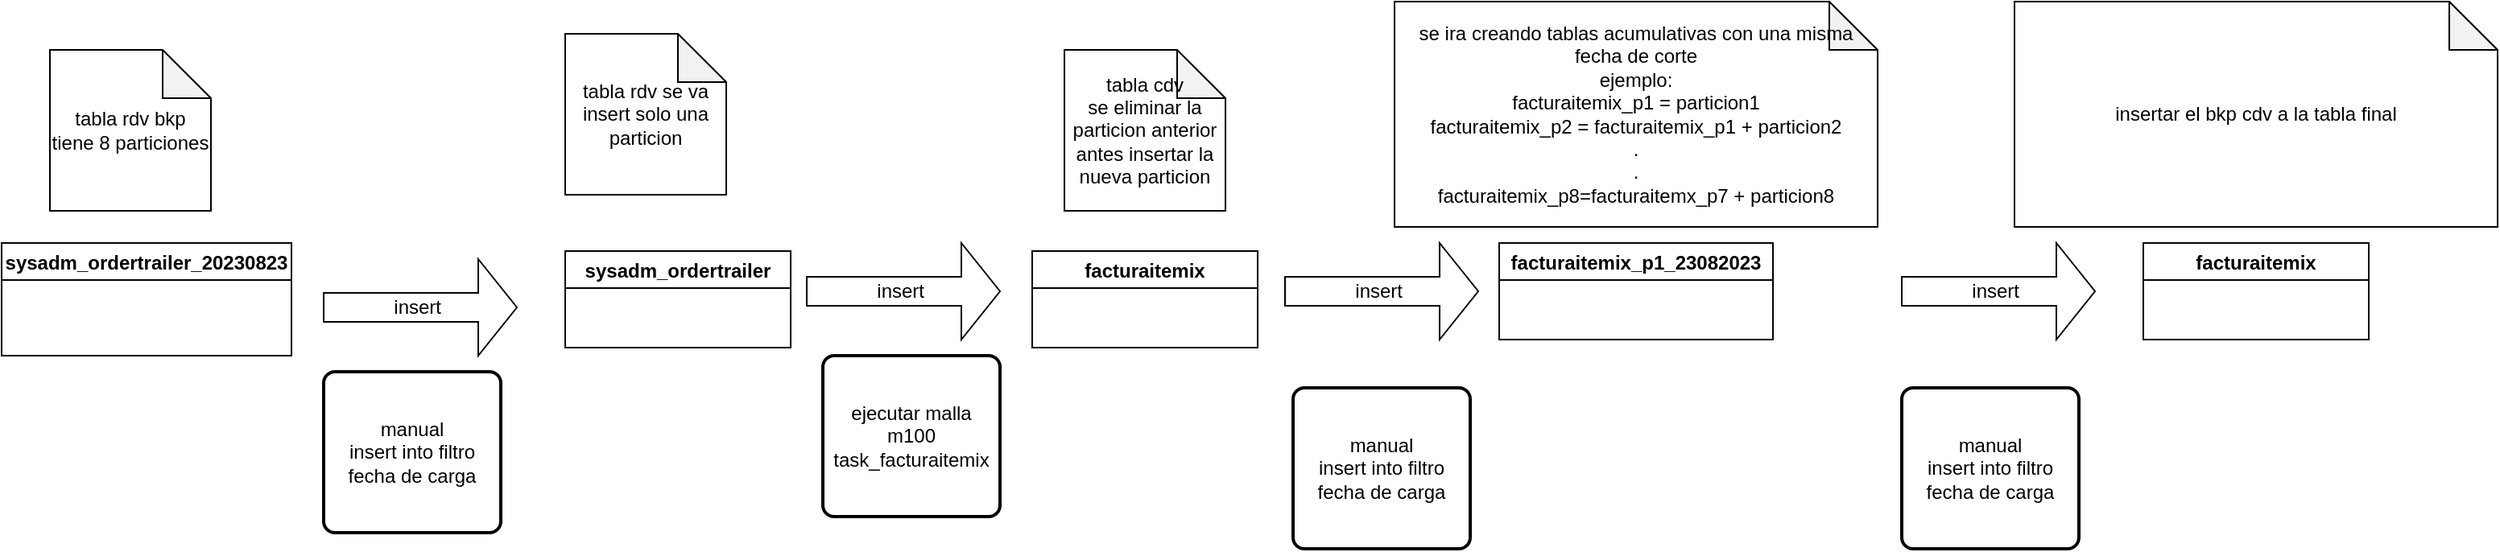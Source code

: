 <mxfile version="21.6.8" type="github">
  <diagram name="Página-1" id="nFpaF7s9Qfsoru6N3irY">
    <mxGraphModel dx="1720" dy="723" grid="1" gridSize="10" guides="1" tooltips="1" connect="1" arrows="1" fold="1" page="1" pageScale="1" pageWidth="827" pageHeight="1169" math="0" shadow="0">
      <root>
        <mxCell id="0" />
        <mxCell id="1" parent="0" />
        <mxCell id="BSzU_jYwE1g2hdjrRCdS-2" value="sysadm_ordertrailer" style="swimlane;" vertex="1" parent="1">
          <mxGeometry x="380" y="155" width="140" height="60" as="geometry" />
        </mxCell>
        <mxCell id="BSzU_jYwE1g2hdjrRCdS-3" value="tabla rdv bkp tiene 8 particiones" style="shape=note;whiteSpace=wrap;html=1;backgroundOutline=1;darkOpacity=0.05;" vertex="1" parent="1">
          <mxGeometry x="60" y="30" width="100" height="100" as="geometry" />
        </mxCell>
        <mxCell id="BSzU_jYwE1g2hdjrRCdS-4" value="sysadm_ordertrailer_20230823" style="swimlane;" vertex="1" parent="1">
          <mxGeometry x="30" y="150" width="180" height="70" as="geometry" />
        </mxCell>
        <mxCell id="BSzU_jYwE1g2hdjrRCdS-5" value="insert&amp;nbsp;" style="shape=singleArrow;whiteSpace=wrap;html=1;" vertex="1" parent="1">
          <mxGeometry x="230" y="160" width="120" height="60" as="geometry" />
        </mxCell>
        <mxCell id="BSzU_jYwE1g2hdjrRCdS-11" value="tabla rdv se va insert solo una particion" style="shape=note;whiteSpace=wrap;html=1;backgroundOutline=1;darkOpacity=0.05;" vertex="1" parent="1">
          <mxGeometry x="380" y="20" width="100" height="100" as="geometry" />
        </mxCell>
        <mxCell id="BSzU_jYwE1g2hdjrRCdS-17" value="facturaitemix" style="swimlane;" vertex="1" parent="1">
          <mxGeometry x="670" y="155" width="140" height="60" as="geometry" />
        </mxCell>
        <mxCell id="BSzU_jYwE1g2hdjrRCdS-18" value="insert&amp;nbsp;" style="shape=singleArrow;whiteSpace=wrap;html=1;" vertex="1" parent="1">
          <mxGeometry x="530" y="150" width="120" height="60" as="geometry" />
        </mxCell>
        <mxCell id="BSzU_jYwE1g2hdjrRCdS-19" value="ejecutar malla m100&lt;br&gt;task_facturaitemix" style="rounded=1;whiteSpace=wrap;html=1;absoluteArcSize=1;arcSize=14;strokeWidth=2;" vertex="1" parent="1">
          <mxGeometry x="540" y="220" width="110" height="100" as="geometry" />
        </mxCell>
        <mxCell id="BSzU_jYwE1g2hdjrRCdS-20" value="tabla cdv&lt;br&gt;se eliminar la particion anterior antes insertar la nueva particion" style="shape=note;whiteSpace=wrap;html=1;backgroundOutline=1;darkOpacity=0.05;" vertex="1" parent="1">
          <mxGeometry x="690" y="30" width="100" height="100" as="geometry" />
        </mxCell>
        <mxCell id="BSzU_jYwE1g2hdjrRCdS-21" value="manual&lt;br&gt;insert into filtro fecha de carga" style="rounded=1;whiteSpace=wrap;html=1;absoluteArcSize=1;arcSize=14;strokeWidth=2;" vertex="1" parent="1">
          <mxGeometry x="230" y="230" width="110" height="100" as="geometry" />
        </mxCell>
        <mxCell id="BSzU_jYwE1g2hdjrRCdS-22" value="insert&amp;nbsp;" style="shape=singleArrow;whiteSpace=wrap;html=1;" vertex="1" parent="1">
          <mxGeometry x="827" y="150" width="120" height="60" as="geometry" />
        </mxCell>
        <mxCell id="BSzU_jYwE1g2hdjrRCdS-23" value="facturaitemix_p1_23082023" style="swimlane;" vertex="1" parent="1">
          <mxGeometry x="960" y="150" width="170" height="60" as="geometry" />
        </mxCell>
        <mxCell id="BSzU_jYwE1g2hdjrRCdS-24" value="se ira creando tablas acumulativas con una misma fecha de corte&lt;br&gt;ejemplo:&lt;br&gt;facturaitemix_p1 = particion1&lt;br&gt;facturaitemix_p2 = facturaitemix_p1 + particion2&lt;br&gt;.&lt;br&gt;.&lt;br&gt;facturaitemix_p8=facturaitemx_p7 + particion8" style="shape=note;whiteSpace=wrap;html=1;backgroundOutline=1;darkOpacity=0.05;" vertex="1" parent="1">
          <mxGeometry x="895" width="300" height="140" as="geometry" />
        </mxCell>
        <mxCell id="BSzU_jYwE1g2hdjrRCdS-25" value="insert&amp;nbsp;" style="shape=singleArrow;whiteSpace=wrap;html=1;" vertex="1" parent="1">
          <mxGeometry x="1210" y="150" width="120" height="60" as="geometry" />
        </mxCell>
        <mxCell id="BSzU_jYwE1g2hdjrRCdS-26" value="manual&lt;br&gt;insert into filtro fecha de carga" style="rounded=1;whiteSpace=wrap;html=1;absoluteArcSize=1;arcSize=14;strokeWidth=2;" vertex="1" parent="1">
          <mxGeometry x="832" y="240" width="110" height="100" as="geometry" />
        </mxCell>
        <mxCell id="BSzU_jYwE1g2hdjrRCdS-27" value="manual&lt;br&gt;insert into filtro fecha de carga" style="rounded=1;whiteSpace=wrap;html=1;absoluteArcSize=1;arcSize=14;strokeWidth=2;" vertex="1" parent="1">
          <mxGeometry x="1210" y="240" width="110" height="100" as="geometry" />
        </mxCell>
        <mxCell id="BSzU_jYwE1g2hdjrRCdS-28" value="facturaitemix" style="swimlane;" vertex="1" parent="1">
          <mxGeometry x="1360" y="150" width="140" height="60" as="geometry" />
        </mxCell>
        <mxCell id="BSzU_jYwE1g2hdjrRCdS-29" value="insertar el bkp cdv a la tabla final" style="shape=note;whiteSpace=wrap;html=1;backgroundOutline=1;darkOpacity=0.05;" vertex="1" parent="1">
          <mxGeometry x="1280" width="300" height="140" as="geometry" />
        </mxCell>
      </root>
    </mxGraphModel>
  </diagram>
</mxfile>
